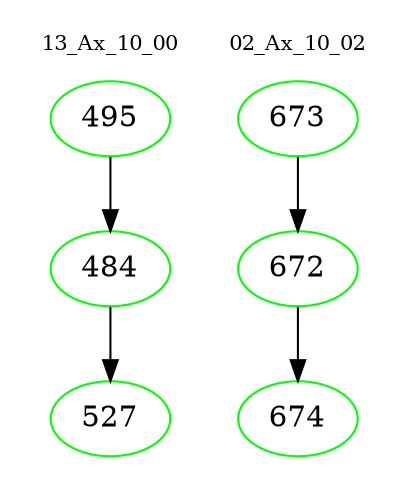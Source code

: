 digraph{
subgraph cluster_0 {
color = white
label = "13_Ax_10_00";
fontsize=10;
T0_495 [label="495", color="green"]
T0_495 -> T0_484 [color="black"]
T0_484 [label="484", color="green"]
T0_484 -> T0_527 [color="black"]
T0_527 [label="527", color="green"]
}
subgraph cluster_1 {
color = white
label = "02_Ax_10_02";
fontsize=10;
T1_673 [label="673", color="green"]
T1_673 -> T1_672 [color="black"]
T1_672 [label="672", color="green"]
T1_672 -> T1_674 [color="black"]
T1_674 [label="674", color="green"]
}
}
